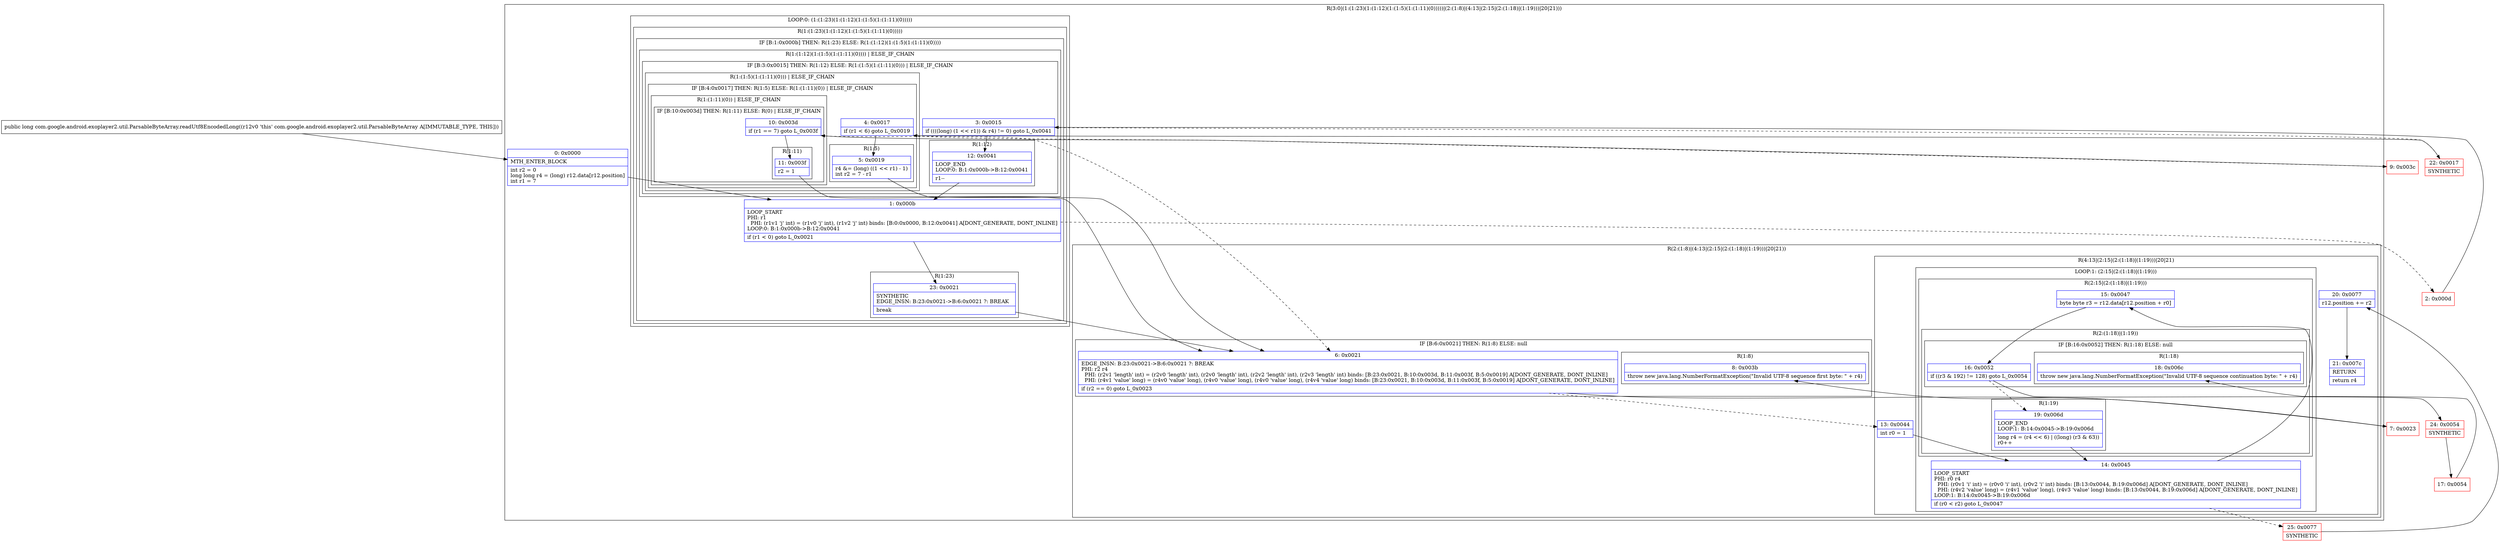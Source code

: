 digraph "CFG forcom.google.android.exoplayer2.util.ParsableByteArray.readUtf8EncodedLong()J" {
subgraph cluster_Region_616084487 {
label = "R(3:0|(1:(1:23)(1:(1:12)(1:(1:5)(1:(1:11)(0)))))|(2:(1:8)|(4:13|(2:15|(2:(1:18)|(1:19)))|20|21)))";
node [shape=record,color=blue];
Node_0 [shape=record,label="{0\:\ 0x0000|MTH_ENTER_BLOCK\l|int r2 = 0\llong long r4 = (long) r12.data[r12.position]\lint r1 = 7\l}"];
subgraph cluster_LoopRegion_282586663 {
label = "LOOP:0: (1:(1:23)(1:(1:12)(1:(1:5)(1:(1:11)(0)))))";
node [shape=record,color=blue];
subgraph cluster_Region_1027532728 {
label = "R(1:(1:23)(1:(1:12)(1:(1:5)(1:(1:11)(0)))))";
node [shape=record,color=blue];
subgraph cluster_IfRegion_776398185 {
label = "IF [B:1:0x000b] THEN: R(1:23) ELSE: R(1:(1:12)(1:(1:5)(1:(1:11)(0))))";
node [shape=record,color=blue];
Node_1 [shape=record,label="{1\:\ 0x000b|LOOP_START\lPHI: r1 \l  PHI: (r1v1 'j' int) = (r1v0 'j' int), (r1v2 'j' int) binds: [B:0:0x0000, B:12:0x0041] A[DONT_GENERATE, DONT_INLINE]\lLOOP:0: B:1:0x000b\-\>B:12:0x0041\l|if (r1 \< 0) goto L_0x0021\l}"];
subgraph cluster_Region_1823716874 {
label = "R(1:23)";
node [shape=record,color=blue];
Node_23 [shape=record,label="{23\:\ 0x0021|SYNTHETIC\lEDGE_INSN: B:23:0x0021\-\>B:6:0x0021 ?: BREAK  \l|break\l}"];
}
subgraph cluster_Region_1695746714 {
label = "R(1:(1:12)(1:(1:5)(1:(1:11)(0)))) | ELSE_IF_CHAIN\l";
node [shape=record,color=blue];
subgraph cluster_IfRegion_129723057 {
label = "IF [B:3:0x0015] THEN: R(1:12) ELSE: R(1:(1:5)(1:(1:11)(0))) | ELSE_IF_CHAIN\l";
node [shape=record,color=blue];
Node_3 [shape=record,label="{3\:\ 0x0015|if ((((long) (1 \<\< r1)) & r4) != 0) goto L_0x0041\l}"];
subgraph cluster_Region_1928652644 {
label = "R(1:12)";
node [shape=record,color=blue];
Node_12 [shape=record,label="{12\:\ 0x0041|LOOP_END\lLOOP:0: B:1:0x000b\-\>B:12:0x0041\l|r1\-\-\l}"];
}
subgraph cluster_Region_1251636937 {
label = "R(1:(1:5)(1:(1:11)(0))) | ELSE_IF_CHAIN\l";
node [shape=record,color=blue];
subgraph cluster_IfRegion_2041201268 {
label = "IF [B:4:0x0017] THEN: R(1:5) ELSE: R(1:(1:11)(0)) | ELSE_IF_CHAIN\l";
node [shape=record,color=blue];
Node_4 [shape=record,label="{4\:\ 0x0017|if (r1 \< 6) goto L_0x0019\l}"];
subgraph cluster_Region_1759021067 {
label = "R(1:5)";
node [shape=record,color=blue];
Node_5 [shape=record,label="{5\:\ 0x0019|r4 &= (long) ((1 \<\< r1) \- 1)\lint r2 = 7 \- r1\l}"];
}
subgraph cluster_Region_5462789 {
label = "R(1:(1:11)(0)) | ELSE_IF_CHAIN\l";
node [shape=record,color=blue];
subgraph cluster_IfRegion_1935922675 {
label = "IF [B:10:0x003d] THEN: R(1:11) ELSE: R(0) | ELSE_IF_CHAIN\l";
node [shape=record,color=blue];
Node_10 [shape=record,label="{10\:\ 0x003d|if (r1 == 7) goto L_0x003f\l}"];
subgraph cluster_Region_1591693003 {
label = "R(1:11)";
node [shape=record,color=blue];
Node_11 [shape=record,label="{11\:\ 0x003f|r2 = 1\l}"];
}
subgraph cluster_Region_1906421475 {
label = "R(0)";
node [shape=record,color=blue];
}
}
}
}
}
}
}
}
}
}
subgraph cluster_Region_203111831 {
label = "R(2:(1:8)|(4:13|(2:15|(2:(1:18)|(1:19)))|20|21))";
node [shape=record,color=blue];
subgraph cluster_IfRegion_956159400 {
label = "IF [B:6:0x0021] THEN: R(1:8) ELSE: null";
node [shape=record,color=blue];
Node_6 [shape=record,label="{6\:\ 0x0021|EDGE_INSN: B:23:0x0021\-\>B:6:0x0021 ?: BREAK  \lPHI: r2 r4 \l  PHI: (r2v1 'length' int) = (r2v0 'length' int), (r2v0 'length' int), (r2v2 'length' int), (r2v3 'length' int) binds: [B:23:0x0021, B:10:0x003d, B:11:0x003f, B:5:0x0019] A[DONT_GENERATE, DONT_INLINE]\l  PHI: (r4v1 'value' long) = (r4v0 'value' long), (r4v0 'value' long), (r4v0 'value' long), (r4v4 'value' long) binds: [B:23:0x0021, B:10:0x003d, B:11:0x003f, B:5:0x0019] A[DONT_GENERATE, DONT_INLINE]\l|if (r2 == 0) goto L_0x0023\l}"];
subgraph cluster_Region_2088073676 {
label = "R(1:8)";
node [shape=record,color=blue];
Node_8 [shape=record,label="{8\:\ 0x003b|throw new java.lang.NumberFormatException(\"Invalid UTF\-8 sequence first byte: \" + r4)\l}"];
}
}
subgraph cluster_Region_2097799873 {
label = "R(4:13|(2:15|(2:(1:18)|(1:19)))|20|21)";
node [shape=record,color=blue];
Node_13 [shape=record,label="{13\:\ 0x0044|int r0 = 1\l}"];
subgraph cluster_LoopRegion_1493456444 {
label = "LOOP:1: (2:15|(2:(1:18)|(1:19)))";
node [shape=record,color=blue];
Node_14 [shape=record,label="{14\:\ 0x0045|LOOP_START\lPHI: r0 r4 \l  PHI: (r0v1 'i' int) = (r0v0 'i' int), (r0v2 'i' int) binds: [B:13:0x0044, B:19:0x006d] A[DONT_GENERATE, DONT_INLINE]\l  PHI: (r4v2 'value' long) = (r4v1 'value' long), (r4v3 'value' long) binds: [B:13:0x0044, B:19:0x006d] A[DONT_GENERATE, DONT_INLINE]\lLOOP:1: B:14:0x0045\-\>B:19:0x006d\l|if (r0 \< r2) goto L_0x0047\l}"];
subgraph cluster_Region_645514044 {
label = "R(2:15|(2:(1:18)|(1:19)))";
node [shape=record,color=blue];
Node_15 [shape=record,label="{15\:\ 0x0047|byte byte r3 = r12.data[r12.position + r0]\l}"];
subgraph cluster_Region_363740899 {
label = "R(2:(1:18)|(1:19))";
node [shape=record,color=blue];
subgraph cluster_IfRegion_1057818423 {
label = "IF [B:16:0x0052] THEN: R(1:18) ELSE: null";
node [shape=record,color=blue];
Node_16 [shape=record,label="{16\:\ 0x0052|if ((r3 & 192) != 128) goto L_0x0054\l}"];
subgraph cluster_Region_1322816361 {
label = "R(1:18)";
node [shape=record,color=blue];
Node_18 [shape=record,label="{18\:\ 0x006c|throw new java.lang.NumberFormatException(\"Invalid UTF\-8 sequence continuation byte: \" + r4)\l}"];
}
}
subgraph cluster_Region_1371387323 {
label = "R(1:19)";
node [shape=record,color=blue];
Node_19 [shape=record,label="{19\:\ 0x006d|LOOP_END\lLOOP:1: B:14:0x0045\-\>B:19:0x006d\l|long r4 = (r4 \<\< 6) \| ((long) (r3 & 63))\lr0++\l}"];
}
}
}
}
Node_20 [shape=record,label="{20\:\ 0x0077|r12.position += r2\l}"];
Node_21 [shape=record,label="{21\:\ 0x007c|RETURN\l|return r4\l}"];
}
}
}
Node_2 [shape=record,color=red,label="{2\:\ 0x000d}"];
Node_7 [shape=record,color=red,label="{7\:\ 0x0023}"];
Node_9 [shape=record,color=red,label="{9\:\ 0x003c}"];
Node_17 [shape=record,color=red,label="{17\:\ 0x0054}"];
Node_22 [shape=record,color=red,label="{22\:\ 0x0017|SYNTHETIC\l}"];
Node_24 [shape=record,color=red,label="{24\:\ 0x0054|SYNTHETIC\l}"];
Node_25 [shape=record,color=red,label="{25\:\ 0x0077|SYNTHETIC\l}"];
MethodNode[shape=record,label="{public long com.google.android.exoplayer2.util.ParsableByteArray.readUtf8EncodedLong((r12v0 'this' com.google.android.exoplayer2.util.ParsableByteArray A[IMMUTABLE_TYPE, THIS])) }"];
MethodNode -> Node_0;
Node_0 -> Node_1;
Node_1 -> Node_2[style=dashed];
Node_1 -> Node_23;
Node_23 -> Node_6;
Node_3 -> Node_12;
Node_3 -> Node_22[style=dashed];
Node_12 -> Node_1;
Node_4 -> Node_5;
Node_4 -> Node_9[style=dashed];
Node_5 -> Node_6;
Node_10 -> Node_6[style=dashed];
Node_10 -> Node_11;
Node_11 -> Node_6;
Node_6 -> Node_7;
Node_6 -> Node_13[style=dashed];
Node_13 -> Node_14;
Node_14 -> Node_15;
Node_14 -> Node_25[style=dashed];
Node_15 -> Node_16;
Node_16 -> Node_19[style=dashed];
Node_16 -> Node_24;
Node_19 -> Node_14;
Node_20 -> Node_21;
Node_2 -> Node_3;
Node_7 -> Node_8;
Node_9 -> Node_10;
Node_17 -> Node_18;
Node_22 -> Node_4;
Node_24 -> Node_17;
Node_25 -> Node_20;
}

